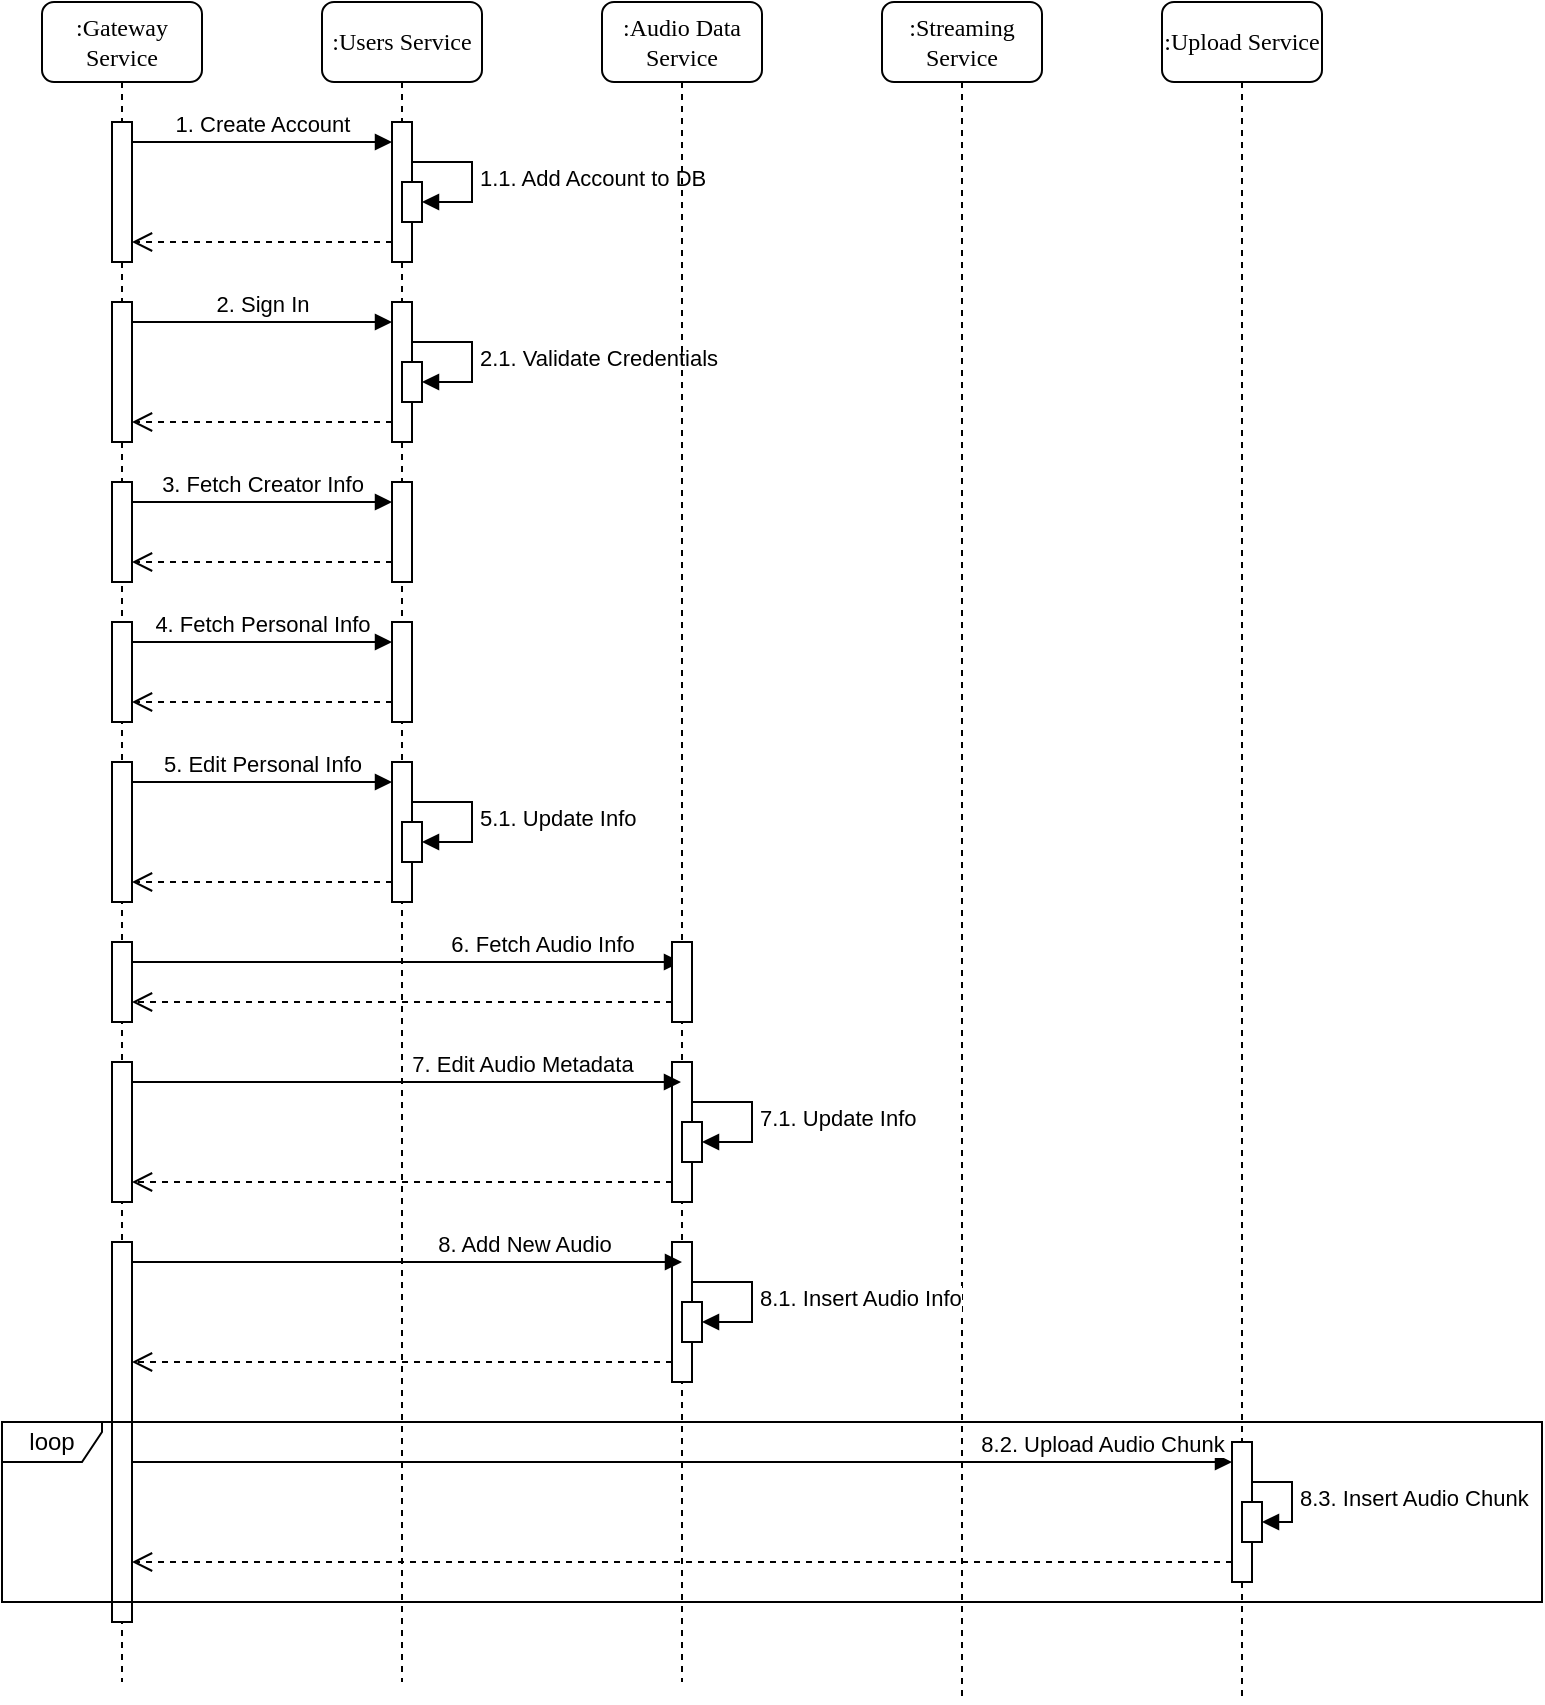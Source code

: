 <mxfile version="24.3.1" type="github">
  <diagram name="Page-1" id="13e1069c-82ec-6db2-03f1-153e76fe0fe0">
    <mxGraphModel dx="2011" dy="1060" grid="1" gridSize="10" guides="1" tooltips="1" connect="1" arrows="1" fold="1" page="0" pageScale="1" pageWidth="1100" pageHeight="850" background="none" math="0" shadow="0">
      <root>
        <mxCell id="0" />
        <mxCell id="1" parent="0" />
        <mxCell id="7baba1c4bc27f4b0-2" value=":Gateway Service" style="shape=umlLifeline;perimeter=lifelinePerimeter;whiteSpace=wrap;html=1;container=1;collapsible=0;recursiveResize=0;outlineConnect=0;rounded=1;shadow=0;comic=0;labelBackgroundColor=none;strokeWidth=1;fontFamily=Verdana;fontSize=12;align=center;" parent="1" vertex="1">
          <mxGeometry x="280" y="80" width="80" height="840" as="geometry" />
        </mxCell>
        <mxCell id="Jwiv7qxnIvKgj8f71Bxk-2" value="" style="html=1;points=[[0,0,0,0,5],[0,1,0,0,-5],[1,0,0,0,5],[1,1,0,0,-5]];perimeter=orthogonalPerimeter;outlineConnect=0;targetShapes=umlLifeline;portConstraint=eastwest;newEdgeStyle={&quot;curved&quot;:0,&quot;rounded&quot;:0};" vertex="1" parent="7baba1c4bc27f4b0-2">
          <mxGeometry x="35" y="60" width="10" height="70" as="geometry" />
        </mxCell>
        <mxCell id="Jwiv7qxnIvKgj8f71Bxk-15" value="" style="html=1;points=[[0,0,0,0,5],[0,1,0,0,-5],[1,0,0,0,5],[1,1,0,0,-5]];perimeter=orthogonalPerimeter;outlineConnect=0;targetShapes=umlLifeline;portConstraint=eastwest;newEdgeStyle={&quot;curved&quot;:0,&quot;rounded&quot;:0};" vertex="1" parent="7baba1c4bc27f4b0-2">
          <mxGeometry x="35" y="150" width="10" height="70" as="geometry" />
        </mxCell>
        <mxCell id="Jwiv7qxnIvKgj8f71Bxk-19" value="2. Sign In" style="html=1;verticalAlign=bottom;endArrow=block;curved=0;rounded=0;" edge="1" parent="7baba1c4bc27f4b0-2" target="Jwiv7qxnIvKgj8f71Bxk-16">
          <mxGeometry width="80" relative="1" as="geometry">
            <mxPoint x="45" y="160" as="sourcePoint" />
            <mxPoint x="155" y="160" as="targetPoint" />
          </mxGeometry>
        </mxCell>
        <mxCell id="Jwiv7qxnIvKgj8f71Bxk-20" value="" style="html=1;verticalAlign=bottom;endArrow=open;dashed=1;endSize=8;curved=0;rounded=0;" edge="1" parent="7baba1c4bc27f4b0-2" source="Jwiv7qxnIvKgj8f71Bxk-16">
          <mxGeometry relative="1" as="geometry">
            <mxPoint x="155" y="210" as="sourcePoint" />
            <mxPoint x="45" y="210" as="targetPoint" />
          </mxGeometry>
        </mxCell>
        <mxCell id="Jwiv7qxnIvKgj8f71Bxk-25" value="" style="html=1;points=[[0,0,0,0,5],[0,1,0,0,-5],[1,0,0,0,5],[1,1,0,0,-5]];perimeter=orthogonalPerimeter;outlineConnect=0;targetShapes=umlLifeline;portConstraint=eastwest;newEdgeStyle={&quot;curved&quot;:0,&quot;rounded&quot;:0};" vertex="1" parent="7baba1c4bc27f4b0-2">
          <mxGeometry x="35" y="240" width="10" height="50" as="geometry" />
        </mxCell>
        <mxCell id="Jwiv7qxnIvKgj8f71Bxk-26" value="3. Fetch Creator Info" style="html=1;verticalAlign=bottom;endArrow=block;curved=0;rounded=0;" edge="1" parent="7baba1c4bc27f4b0-2" target="Jwiv7qxnIvKgj8f71Bxk-22">
          <mxGeometry width="80" relative="1" as="geometry">
            <mxPoint x="45" y="250" as="sourcePoint" />
            <mxPoint x="155" y="250" as="targetPoint" />
          </mxGeometry>
        </mxCell>
        <mxCell id="Jwiv7qxnIvKgj8f71Bxk-29" value="" style="html=1;points=[[0,0,0,0,5],[0,1,0,0,-5],[1,0,0,0,5],[1,1,0,0,-5]];perimeter=orthogonalPerimeter;outlineConnect=0;targetShapes=umlLifeline;portConstraint=eastwest;newEdgeStyle={&quot;curved&quot;:0,&quot;rounded&quot;:0};" vertex="1" parent="7baba1c4bc27f4b0-2">
          <mxGeometry x="35" y="310" width="10" height="50" as="geometry" />
        </mxCell>
        <mxCell id="Jwiv7qxnIvKgj8f71Bxk-30" value="4. Fetch Personal Info" style="html=1;verticalAlign=bottom;endArrow=block;curved=0;rounded=0;" edge="1" parent="7baba1c4bc27f4b0-2" target="Jwiv7qxnIvKgj8f71Bxk-34">
          <mxGeometry width="80" relative="1" as="geometry">
            <mxPoint x="45" y="320" as="sourcePoint" />
            <mxPoint x="155" y="320" as="targetPoint" />
          </mxGeometry>
        </mxCell>
        <mxCell id="Jwiv7qxnIvKgj8f71Bxk-38" value="" style="html=1;points=[[0,0,0,0,5],[0,1,0,0,-5],[1,0,0,0,5],[1,1,0,0,-5]];perimeter=orthogonalPerimeter;outlineConnect=0;targetShapes=umlLifeline;portConstraint=eastwest;newEdgeStyle={&quot;curved&quot;:0,&quot;rounded&quot;:0};" vertex="1" parent="7baba1c4bc27f4b0-2">
          <mxGeometry x="35" y="380" width="10" height="70" as="geometry" />
        </mxCell>
        <mxCell id="Jwiv7qxnIvKgj8f71Bxk-40" value="" style="html=1;verticalAlign=bottom;endArrow=open;dashed=1;endSize=8;curved=0;rounded=0;" edge="1" parent="7baba1c4bc27f4b0-2">
          <mxGeometry relative="1" as="geometry">
            <mxPoint x="175" y="440" as="sourcePoint" />
            <mxPoint x="45" y="440" as="targetPoint" />
          </mxGeometry>
        </mxCell>
        <mxCell id="Jwiv7qxnIvKgj8f71Bxk-47" value="" style="html=1;points=[[0,0,0,0,5],[0,1,0,0,-5],[1,0,0,0,5],[1,1,0,0,-5]];perimeter=orthogonalPerimeter;outlineConnect=0;targetShapes=umlLifeline;portConstraint=eastwest;newEdgeStyle={&quot;curved&quot;:0,&quot;rounded&quot;:0};" vertex="1" parent="7baba1c4bc27f4b0-2">
          <mxGeometry x="35" y="470" width="10" height="40" as="geometry" />
        </mxCell>
        <mxCell id="Jwiv7qxnIvKgj8f71Bxk-50" value="6. Fetch Audio Info" style="html=1;verticalAlign=bottom;endArrow=block;curved=0;rounded=0;" edge="1" parent="7baba1c4bc27f4b0-2" target="7baba1c4bc27f4b0-6">
          <mxGeometry x="0.494" width="80" relative="1" as="geometry">
            <mxPoint x="45" y="480" as="sourcePoint" />
            <mxPoint x="125" y="480" as="targetPoint" />
            <mxPoint as="offset" />
          </mxGeometry>
        </mxCell>
        <mxCell id="Jwiv7qxnIvKgj8f71Bxk-60" value="" style="html=1;points=[[0,0,0,0,5],[0,1,0,0,-5],[1,0,0,0,5],[1,1,0,0,-5]];perimeter=orthogonalPerimeter;outlineConnect=0;targetShapes=umlLifeline;portConstraint=eastwest;newEdgeStyle={&quot;curved&quot;:0,&quot;rounded&quot;:0};" vertex="1" parent="7baba1c4bc27f4b0-2">
          <mxGeometry x="35" y="530" width="10" height="70" as="geometry" />
        </mxCell>
        <mxCell id="Jwiv7qxnIvKgj8f71Bxk-61" value="" style="html=1;points=[[0,0,0,0,5],[0,1,0,0,-5],[1,0,0,0,5],[1,1,0,0,-5]];perimeter=orthogonalPerimeter;outlineConnect=0;targetShapes=umlLifeline;portConstraint=eastwest;newEdgeStyle={&quot;curved&quot;:0,&quot;rounded&quot;:0};" vertex="1" parent="7baba1c4bc27f4b0-2">
          <mxGeometry x="35" y="620" width="10" height="190" as="geometry" />
        </mxCell>
        <mxCell id="7baba1c4bc27f4b0-3" value=":Users Service" style="shape=umlLifeline;perimeter=lifelinePerimeter;whiteSpace=wrap;html=1;container=1;collapsible=0;recursiveResize=0;outlineConnect=0;rounded=1;shadow=0;comic=0;labelBackgroundColor=none;strokeWidth=1;fontFamily=Verdana;fontSize=12;align=center;" parent="1" vertex="1">
          <mxGeometry x="420" y="80" width="80" height="840" as="geometry" />
        </mxCell>
        <mxCell id="Jwiv7qxnIvKgj8f71Bxk-4" value="" style="html=1;points=[[0,0,0,0,5],[0,1,0,0,-5],[1,0,0,0,5],[1,1,0,0,-5]];perimeter=orthogonalPerimeter;outlineConnect=0;targetShapes=umlLifeline;portConstraint=eastwest;newEdgeStyle={&quot;curved&quot;:0,&quot;rounded&quot;:0};" vertex="1" parent="7baba1c4bc27f4b0-3">
          <mxGeometry x="35" y="60" width="10" height="70" as="geometry" />
        </mxCell>
        <mxCell id="Jwiv7qxnIvKgj8f71Bxk-9" value="" style="html=1;points=[[0,0,0,0,5],[0,1,0,0,-5],[1,0,0,0,5],[1,1,0,0,-5]];perimeter=orthogonalPerimeter;outlineConnect=0;targetShapes=umlLifeline;portConstraint=eastwest;newEdgeStyle={&quot;curved&quot;:0,&quot;rounded&quot;:0};" vertex="1" parent="7baba1c4bc27f4b0-3">
          <mxGeometry x="40" y="90" width="10" height="20" as="geometry" />
        </mxCell>
        <mxCell id="Jwiv7qxnIvKgj8f71Bxk-10" value="&lt;font style=&quot;font-size: 11px;&quot;&gt;1.1. Add Account to DB&lt;/font&gt;" style="html=1;align=left;spacingLeft=2;endArrow=block;rounded=0;edgeStyle=orthogonalEdgeStyle;curved=0;rounded=0;" edge="1" target="Jwiv7qxnIvKgj8f71Bxk-9" parent="7baba1c4bc27f4b0-3">
          <mxGeometry x="-0.001" relative="1" as="geometry">
            <mxPoint x="45" y="80" as="sourcePoint" />
            <Array as="points">
              <mxPoint x="75" y="80" />
              <mxPoint x="75" y="100" />
            </Array>
            <mxPoint as="offset" />
          </mxGeometry>
        </mxCell>
        <mxCell id="Jwiv7qxnIvKgj8f71Bxk-12" value="1. Create Account" style="html=1;verticalAlign=bottom;endArrow=block;curved=0;rounded=0;entryX=0;entryY=0;entryDx=0;entryDy=5;entryPerimeter=0;" edge="1" parent="7baba1c4bc27f4b0-3" source="Jwiv7qxnIvKgj8f71Bxk-2">
          <mxGeometry width="80" relative="1" as="geometry">
            <mxPoint x="-75" y="70" as="sourcePoint" />
            <mxPoint x="35" y="70" as="targetPoint" />
          </mxGeometry>
        </mxCell>
        <mxCell id="Jwiv7qxnIvKgj8f71Bxk-13" value="" style="html=1;verticalAlign=bottom;endArrow=open;dashed=1;endSize=8;curved=0;rounded=0;" edge="1" parent="7baba1c4bc27f4b0-3" target="Jwiv7qxnIvKgj8f71Bxk-2">
          <mxGeometry relative="1" as="geometry">
            <mxPoint x="35" y="120" as="sourcePoint" />
            <mxPoint x="-75" y="120" as="targetPoint" />
          </mxGeometry>
        </mxCell>
        <mxCell id="Jwiv7qxnIvKgj8f71Bxk-16" value="" style="html=1;points=[[0,0,0,0,5],[0,1,0,0,-5],[1,0,0,0,5],[1,1,0,0,-5]];perimeter=orthogonalPerimeter;outlineConnect=0;targetShapes=umlLifeline;portConstraint=eastwest;newEdgeStyle={&quot;curved&quot;:0,&quot;rounded&quot;:0};" vertex="1" parent="7baba1c4bc27f4b0-3">
          <mxGeometry x="35" y="150" width="10" height="70" as="geometry" />
        </mxCell>
        <mxCell id="Jwiv7qxnIvKgj8f71Bxk-18" value="&lt;font style=&quot;font-size: 11px;&quot;&gt;2.1. Validate Credentials&lt;/font&gt;" style="html=1;align=left;spacingLeft=2;endArrow=block;rounded=0;edgeStyle=orthogonalEdgeStyle;curved=0;rounded=0;" edge="1" parent="7baba1c4bc27f4b0-3" target="Jwiv7qxnIvKgj8f71Bxk-17">
          <mxGeometry x="-0.001" relative="1" as="geometry">
            <mxPoint x="45" y="170" as="sourcePoint" />
            <Array as="points">
              <mxPoint x="75" y="170" />
              <mxPoint x="75" y="190" />
            </Array>
            <mxPoint as="offset" />
          </mxGeometry>
        </mxCell>
        <mxCell id="Jwiv7qxnIvKgj8f71Bxk-17" value="" style="html=1;points=[[0,0,0,0,5],[0,1,0,0,-5],[1,0,0,0,5],[1,1,0,0,-5]];perimeter=orthogonalPerimeter;outlineConnect=0;targetShapes=umlLifeline;portConstraint=eastwest;newEdgeStyle={&quot;curved&quot;:0,&quot;rounded&quot;:0};" vertex="1" parent="7baba1c4bc27f4b0-3">
          <mxGeometry x="40" y="180" width="10" height="20" as="geometry" />
        </mxCell>
        <mxCell id="Jwiv7qxnIvKgj8f71Bxk-22" value="" style="html=1;points=[[0,0,0,0,5],[0,1,0,0,-5],[1,0,0,0,5],[1,1,0,0,-5]];perimeter=orthogonalPerimeter;outlineConnect=0;targetShapes=umlLifeline;portConstraint=eastwest;newEdgeStyle={&quot;curved&quot;:0,&quot;rounded&quot;:0};" vertex="1" parent="7baba1c4bc27f4b0-3">
          <mxGeometry x="35" y="240" width="10" height="50" as="geometry" />
        </mxCell>
        <mxCell id="Jwiv7qxnIvKgj8f71Bxk-34" value="" style="html=1;points=[[0,0,0,0,5],[0,1,0,0,-5],[1,0,0,0,5],[1,1,0,0,-5]];perimeter=orthogonalPerimeter;outlineConnect=0;targetShapes=umlLifeline;portConstraint=eastwest;newEdgeStyle={&quot;curved&quot;:0,&quot;rounded&quot;:0};" vertex="1" parent="7baba1c4bc27f4b0-3">
          <mxGeometry x="35" y="310" width="10" height="50" as="geometry" />
        </mxCell>
        <mxCell id="Jwiv7qxnIvKgj8f71Bxk-42" value="&lt;font style=&quot;font-size: 11px;&quot;&gt;5.1. Update Info&lt;/font&gt;" style="html=1;align=left;spacingLeft=2;endArrow=block;rounded=0;edgeStyle=orthogonalEdgeStyle;curved=0;rounded=0;" edge="1" parent="7baba1c4bc27f4b0-3" target="Jwiv7qxnIvKgj8f71Bxk-43">
          <mxGeometry x="-0.001" relative="1" as="geometry">
            <mxPoint x="45" y="400" as="sourcePoint" />
            <Array as="points">
              <mxPoint x="75" y="400" />
              <mxPoint x="75" y="420" />
            </Array>
            <mxPoint as="offset" />
          </mxGeometry>
        </mxCell>
        <mxCell id="Jwiv7qxnIvKgj8f71Bxk-41" value="" style="html=1;points=[[0,0,0,0,5],[0,1,0,0,-5],[1,0,0,0,5],[1,1,0,0,-5]];perimeter=orthogonalPerimeter;outlineConnect=0;targetShapes=umlLifeline;portConstraint=eastwest;newEdgeStyle={&quot;curved&quot;:0,&quot;rounded&quot;:0};" vertex="1" parent="7baba1c4bc27f4b0-3">
          <mxGeometry x="35" y="380" width="10" height="70" as="geometry" />
        </mxCell>
        <mxCell id="Jwiv7qxnIvKgj8f71Bxk-43" value="" style="html=1;points=[[0,0,0,0,5],[0,1,0,0,-5],[1,0,0,0,5],[1,1,0,0,-5]];perimeter=orthogonalPerimeter;outlineConnect=0;targetShapes=umlLifeline;portConstraint=eastwest;newEdgeStyle={&quot;curved&quot;:0,&quot;rounded&quot;:0};" vertex="1" parent="7baba1c4bc27f4b0-3">
          <mxGeometry x="40" y="410" width="10" height="20" as="geometry" />
        </mxCell>
        <mxCell id="7baba1c4bc27f4b0-4" value=":Streaming Service" style="shape=umlLifeline;perimeter=lifelinePerimeter;whiteSpace=wrap;html=1;container=1;collapsible=0;recursiveResize=0;outlineConnect=0;rounded=1;shadow=0;comic=0;labelBackgroundColor=none;strokeWidth=1;fontFamily=Verdana;fontSize=12;align=center;" parent="1" vertex="1">
          <mxGeometry x="700" y="80" width="80" height="850" as="geometry" />
        </mxCell>
        <mxCell id="7baba1c4bc27f4b0-5" value=":Upload Service" style="shape=umlLifeline;perimeter=lifelinePerimeter;whiteSpace=wrap;html=1;container=1;collapsible=0;recursiveResize=0;outlineConnect=0;rounded=1;shadow=0;comic=0;labelBackgroundColor=none;strokeWidth=1;fontFamily=Verdana;fontSize=12;align=center;" parent="1" vertex="1">
          <mxGeometry x="840" y="80" width="80" height="850" as="geometry" />
        </mxCell>
        <mxCell id="Jwiv7qxnIvKgj8f71Bxk-75" value="" style="html=1;points=[[0,0,0,0,5],[0,1,0,0,-5],[1,0,0,0,5],[1,1,0,0,-5]];perimeter=orthogonalPerimeter;outlineConnect=0;targetShapes=umlLifeline;portConstraint=eastwest;newEdgeStyle={&quot;curved&quot;:0,&quot;rounded&quot;:0};" vertex="1" parent="7baba1c4bc27f4b0-5">
          <mxGeometry x="35" y="720" width="10" height="70" as="geometry" />
        </mxCell>
        <mxCell id="Jwiv7qxnIvKgj8f71Bxk-76" value="" style="html=1;points=[[0,0,0,0,5],[0,1,0,0,-5],[1,0,0,0,5],[1,1,0,0,-5]];perimeter=orthogonalPerimeter;outlineConnect=0;targetShapes=umlLifeline;portConstraint=eastwest;newEdgeStyle={&quot;curved&quot;:0,&quot;rounded&quot;:0};" vertex="1" parent="7baba1c4bc27f4b0-5">
          <mxGeometry x="40" y="750" width="10" height="20" as="geometry" />
        </mxCell>
        <mxCell id="Jwiv7qxnIvKgj8f71Bxk-77" value="&lt;font style=&quot;font-size: 11px;&quot;&gt;8.3. Insert Audio Chunk&lt;/font&gt;" style="html=1;align=left;spacingLeft=2;endArrow=block;rounded=0;edgeStyle=orthogonalEdgeStyle;curved=0;rounded=0;" edge="1" parent="7baba1c4bc27f4b0-5" source="Jwiv7qxnIvKgj8f71Bxk-75" target="Jwiv7qxnIvKgj8f71Bxk-76">
          <mxGeometry x="-0.001" relative="1" as="geometry">
            <mxPoint x="50" y="740" as="sourcePoint" />
            <Array as="points">
              <mxPoint x="65" y="740" />
              <mxPoint x="65" y="760" />
            </Array>
            <mxPoint as="offset" />
          </mxGeometry>
        </mxCell>
        <mxCell id="Jwiv7qxnIvKgj8f71Bxk-78" value="" style="html=1;verticalAlign=bottom;endArrow=open;dashed=1;endSize=8;curved=0;rounded=0;" edge="1" parent="7baba1c4bc27f4b0-5" source="Jwiv7qxnIvKgj8f71Bxk-75">
          <mxGeometry relative="1" as="geometry">
            <mxPoint x="-245" y="780" as="sourcePoint" />
            <mxPoint x="-515" y="780" as="targetPoint" />
          </mxGeometry>
        </mxCell>
        <mxCell id="Jwiv7qxnIvKgj8f71Bxk-79" value="8.2. Upload Audio Chunk" style="html=1;verticalAlign=bottom;endArrow=block;curved=0;rounded=0;" edge="1" parent="7baba1c4bc27f4b0-5" target="Jwiv7qxnIvKgj8f71Bxk-75">
          <mxGeometry x="0.764" width="80" relative="1" as="geometry">
            <mxPoint x="-515.0" y="730" as="sourcePoint" />
            <mxPoint x="-240" y="730" as="targetPoint" />
            <Array as="points">
              <mxPoint x="-435" y="730" />
            </Array>
            <mxPoint as="offset" />
          </mxGeometry>
        </mxCell>
        <mxCell id="7baba1c4bc27f4b0-6" value=":Audio Data Service" style="shape=umlLifeline;perimeter=lifelinePerimeter;whiteSpace=wrap;html=1;container=1;collapsible=0;recursiveResize=0;outlineConnect=0;rounded=1;shadow=0;comic=0;labelBackgroundColor=none;strokeWidth=1;fontFamily=Verdana;fontSize=12;align=center;" parent="1" vertex="1">
          <mxGeometry x="560" y="80" width="80" height="840" as="geometry" />
        </mxCell>
        <mxCell id="Jwiv7qxnIvKgj8f71Bxk-49" value="" style="html=1;points=[[0,0,0,0,5],[0,1,0,0,-5],[1,0,0,0,5],[1,1,0,0,-5]];perimeter=orthogonalPerimeter;outlineConnect=0;targetShapes=umlLifeline;portConstraint=eastwest;newEdgeStyle={&quot;curved&quot;:0,&quot;rounded&quot;:0};" vertex="1" parent="7baba1c4bc27f4b0-6">
          <mxGeometry x="35" y="470" width="10" height="40" as="geometry" />
        </mxCell>
        <mxCell id="Jwiv7qxnIvKgj8f71Bxk-59" value="" style="html=1;points=[[0,0,0,0,5],[0,1,0,0,-5],[1,0,0,0,5],[1,1,0,0,-5]];perimeter=orthogonalPerimeter;outlineConnect=0;targetShapes=umlLifeline;portConstraint=eastwest;newEdgeStyle={&quot;curved&quot;:0,&quot;rounded&quot;:0};" vertex="1" parent="7baba1c4bc27f4b0-6">
          <mxGeometry x="35" y="530" width="10" height="70" as="geometry" />
        </mxCell>
        <mxCell id="Jwiv7qxnIvKgj8f71Bxk-56" value="&lt;font style=&quot;font-size: 11px;&quot;&gt;7.1. Update Info&lt;/font&gt;" style="html=1;align=left;spacingLeft=2;endArrow=block;rounded=0;edgeStyle=orthogonalEdgeStyle;curved=0;rounded=0;" edge="1" parent="7baba1c4bc27f4b0-6" target="Jwiv7qxnIvKgj8f71Bxk-57" source="Jwiv7qxnIvKgj8f71Bxk-59">
          <mxGeometry x="-0.001" relative="1" as="geometry">
            <mxPoint x="45" y="550" as="sourcePoint" />
            <Array as="points">
              <mxPoint x="75" y="550" />
              <mxPoint x="75" y="570" />
            </Array>
            <mxPoint as="offset" />
          </mxGeometry>
        </mxCell>
        <mxCell id="Jwiv7qxnIvKgj8f71Bxk-57" value="" style="html=1;points=[[0,0,0,0,5],[0,1,0,0,-5],[1,0,0,0,5],[1,1,0,0,-5]];perimeter=orthogonalPerimeter;outlineConnect=0;targetShapes=umlLifeline;portConstraint=eastwest;newEdgeStyle={&quot;curved&quot;:0,&quot;rounded&quot;:0};" vertex="1" parent="7baba1c4bc27f4b0-6">
          <mxGeometry x="40" y="560" width="10" height="20" as="geometry" />
        </mxCell>
        <mxCell id="Jwiv7qxnIvKgj8f71Bxk-55" value="" style="html=1;verticalAlign=bottom;endArrow=open;dashed=1;endSize=8;curved=0;rounded=0;" edge="1" parent="7baba1c4bc27f4b0-6">
          <mxGeometry relative="1" as="geometry">
            <mxPoint x="35" y="590" as="sourcePoint" />
            <mxPoint x="-235" y="590" as="targetPoint" />
          </mxGeometry>
        </mxCell>
        <mxCell id="Jwiv7qxnIvKgj8f71Bxk-27" value="" style="html=1;verticalAlign=bottom;endArrow=open;dashed=1;endSize=8;curved=0;rounded=0;" edge="1" parent="1" source="Jwiv7qxnIvKgj8f71Bxk-22">
          <mxGeometry relative="1" as="geometry">
            <mxPoint x="435" y="360" as="sourcePoint" />
            <mxPoint x="325" y="360" as="targetPoint" />
          </mxGeometry>
        </mxCell>
        <mxCell id="Jwiv7qxnIvKgj8f71Bxk-31" value="" style="html=1;verticalAlign=bottom;endArrow=open;dashed=1;endSize=8;curved=0;rounded=0;" edge="1" parent="1">
          <mxGeometry relative="1" as="geometry">
            <mxPoint x="455" y="430" as="sourcePoint" />
            <mxPoint x="325" y="430" as="targetPoint" />
          </mxGeometry>
        </mxCell>
        <mxCell id="Jwiv7qxnIvKgj8f71Bxk-39" value="5. Edit Personal Info" style="html=1;verticalAlign=bottom;endArrow=block;curved=0;rounded=0;" edge="1" parent="1" target="Jwiv7qxnIvKgj8f71Bxk-41" source="Jwiv7qxnIvKgj8f71Bxk-38">
          <mxGeometry width="80" relative="1" as="geometry">
            <mxPoint x="280" y="450" as="sourcePoint" />
            <mxPoint x="390" y="450" as="targetPoint" />
            <Array as="points">
              <mxPoint x="400" y="470" />
            </Array>
          </mxGeometry>
        </mxCell>
        <mxCell id="Jwiv7qxnIvKgj8f71Bxk-51" value="" style="html=1;verticalAlign=bottom;endArrow=open;dashed=1;endSize=8;curved=0;rounded=0;" edge="1" parent="1" source="Jwiv7qxnIvKgj8f71Bxk-49" target="Jwiv7qxnIvKgj8f71Bxk-47">
          <mxGeometry relative="1" as="geometry">
            <mxPoint x="490" y="580" as="sourcePoint" />
            <mxPoint x="360" y="580" as="targetPoint" />
            <Array as="points">
              <mxPoint x="560" y="580" />
            </Array>
          </mxGeometry>
        </mxCell>
        <mxCell id="Jwiv7qxnIvKgj8f71Bxk-58" value="7. Edit Audio Metadata" style="html=1;verticalAlign=bottom;endArrow=block;curved=0;rounded=0;" edge="1" parent="1" source="Jwiv7qxnIvKgj8f71Bxk-60" target="7baba1c4bc27f4b0-6">
          <mxGeometry x="0.421" width="80" relative="1" as="geometry">
            <mxPoint x="330" y="620" as="sourcePoint" />
            <mxPoint x="460" y="620" as="targetPoint" />
            <Array as="points">
              <mxPoint x="405" y="620" />
            </Array>
            <mxPoint as="offset" />
          </mxGeometry>
        </mxCell>
        <mxCell id="Jwiv7qxnIvKgj8f71Bxk-62" value="" style="html=1;points=[[0,0,0,0,5],[0,1,0,0,-5],[1,0,0,0,5],[1,1,0,0,-5]];perimeter=orthogonalPerimeter;outlineConnect=0;targetShapes=umlLifeline;portConstraint=eastwest;newEdgeStyle={&quot;curved&quot;:0,&quot;rounded&quot;:0};" vertex="1" parent="1">
          <mxGeometry x="595" y="700" width="10" height="70" as="geometry" />
        </mxCell>
        <mxCell id="Jwiv7qxnIvKgj8f71Bxk-63" value="&lt;font style=&quot;font-size: 11px;&quot;&gt;8.1. Insert Audio Info&lt;/font&gt;" style="html=1;align=left;spacingLeft=2;endArrow=block;rounded=0;edgeStyle=orthogonalEdgeStyle;curved=0;rounded=0;" edge="1" parent="1" source="Jwiv7qxnIvKgj8f71Bxk-62" target="Jwiv7qxnIvKgj8f71Bxk-64">
          <mxGeometry x="-0.001" relative="1" as="geometry">
            <mxPoint x="605" y="720" as="sourcePoint" />
            <Array as="points">
              <mxPoint x="635" y="720" />
              <mxPoint x="635" y="740" />
            </Array>
            <mxPoint as="offset" />
          </mxGeometry>
        </mxCell>
        <mxCell id="Jwiv7qxnIvKgj8f71Bxk-64" value="" style="html=1;points=[[0,0,0,0,5],[0,1,0,0,-5],[1,0,0,0,5],[1,1,0,0,-5]];perimeter=orthogonalPerimeter;outlineConnect=0;targetShapes=umlLifeline;portConstraint=eastwest;newEdgeStyle={&quot;curved&quot;:0,&quot;rounded&quot;:0};" vertex="1" parent="1">
          <mxGeometry x="600" y="730" width="10" height="20" as="geometry" />
        </mxCell>
        <mxCell id="Jwiv7qxnIvKgj8f71Bxk-65" value="" style="html=1;verticalAlign=bottom;endArrow=open;dashed=1;endSize=8;curved=0;rounded=0;" edge="1" parent="1">
          <mxGeometry relative="1" as="geometry">
            <mxPoint x="595" y="760" as="sourcePoint" />
            <mxPoint x="325" y="760" as="targetPoint" />
          </mxGeometry>
        </mxCell>
        <mxCell id="Jwiv7qxnIvKgj8f71Bxk-66" value="8. Add New Audio" style="html=1;verticalAlign=bottom;endArrow=block;curved=0;rounded=0;" edge="1" parent="1" source="Jwiv7qxnIvKgj8f71Bxk-61">
          <mxGeometry x="0.421" width="80" relative="1" as="geometry">
            <mxPoint x="330" y="710" as="sourcePoint" />
            <mxPoint x="600" y="710" as="targetPoint" />
            <Array as="points">
              <mxPoint x="405" y="710" />
            </Array>
            <mxPoint as="offset" />
          </mxGeometry>
        </mxCell>
        <mxCell id="Jwiv7qxnIvKgj8f71Bxk-80" value="loop" style="shape=umlFrame;whiteSpace=wrap;html=1;pointerEvents=0;width=50;height=20;" vertex="1" parent="1">
          <mxGeometry x="260" y="790" width="770" height="90" as="geometry" />
        </mxCell>
      </root>
    </mxGraphModel>
  </diagram>
</mxfile>
